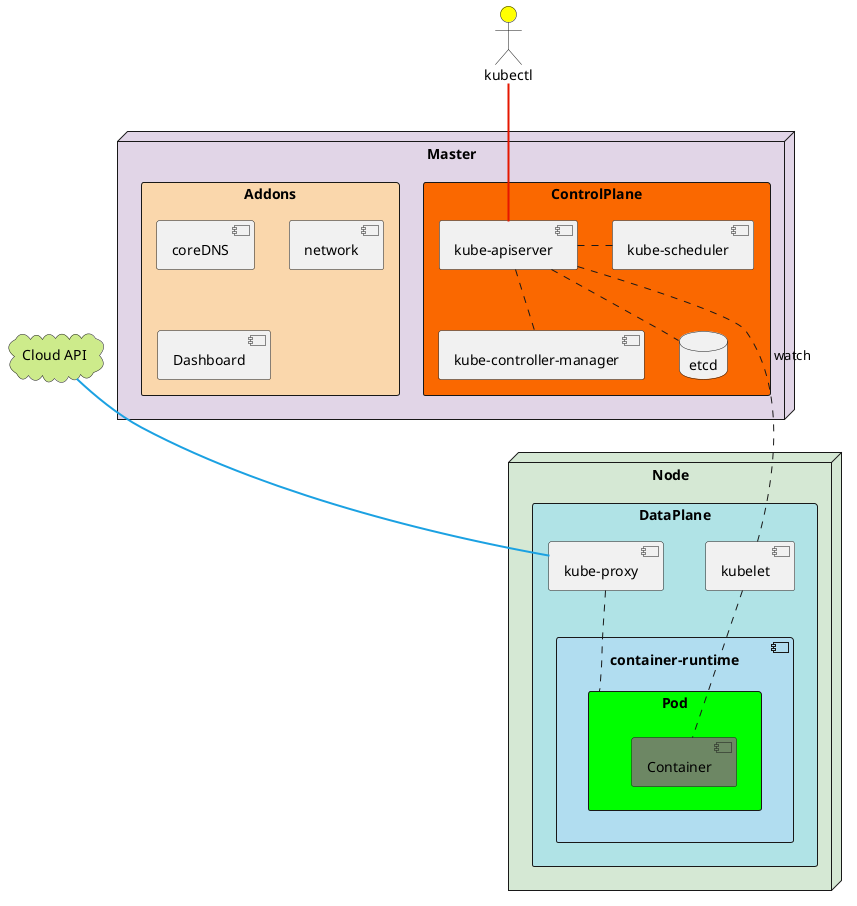 @startuml
actor "kubectl" #YELLOW

node Master #E1D5E7 {
    rectangle "ControlPlane" #FA6800 {
        component "kube-apiserver"
        component "kube-scheduler"
        component "kube-controller-manager"
        database "etcd"
    }
    rectangle "Addons" #FAD7AC {
        component "coreDNS"
        component "network"
        component "Dashboard"
    }
}

cloud "Cloud API" #CDEB8B

node Node #D5E8D4 {
    rectangle "DataPlane" #B0E3E6 {
        component "kubelet"
        component "kube-proxy"
        component "container-runtime" #B1DDF0 {
            rectangle "Pod" #00FF00 {
                component "Container" #6D8764
            }
        }
    }
}

"kubectl" == "kube-apiserver" #E51700
"Cloud API" == "kube-proxy" #1BA1E2

"kube-apiserver" .. "etcd"
"kube-apiserver" . "kube-scheduler"
"kube-apiserver" .. "kube-controller-manager"

"kube-apiserver" ... "kubelet" : "watch"

"kubelet" .. "Container"
"kube-proxy" .. "Pod"
@enduml